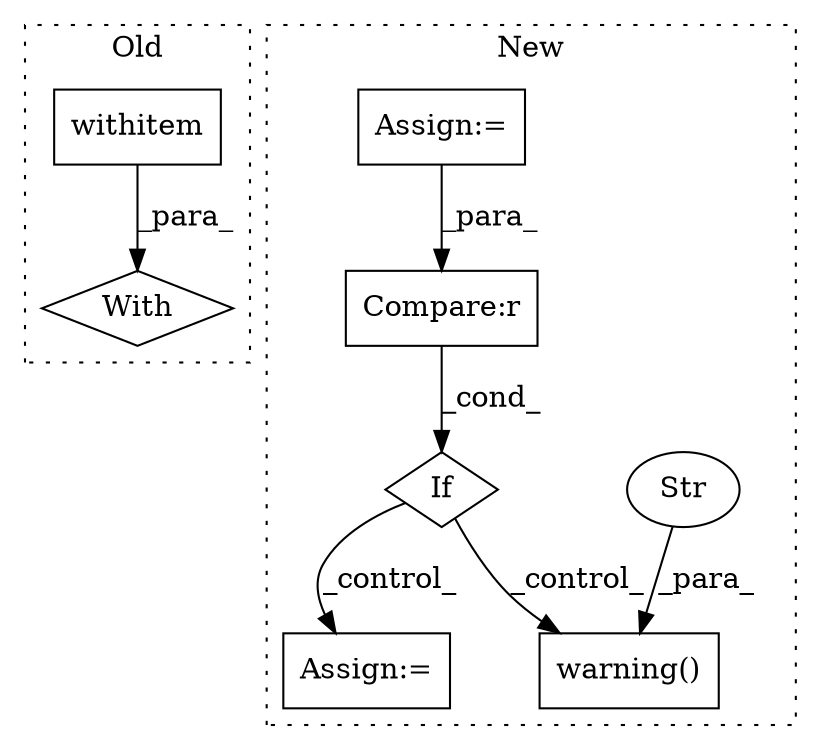 digraph G {
subgraph cluster0 {
1 [label="With" a="39" s="5382,5392" l="5,44" shape="diamond"];
4 [label="withitem" a="49" s="5387" l="5" shape="box"];
label = "Old";
style="dotted";
}
subgraph cluster1 {
2 [label="warning()" a="75" s="7197,7226" l="15,1" shape="box"];
3 [label="Str" a="66" s="7212" l="14" shape="ellipse"];
5 [label="If" a="96" s="6007" l="3" shape="diamond"];
6 [label="Assign:=" a="68" s="5612" l="3" shape="box"];
7 [label="Compare:r" a="40" s="6010" l="10" shape="box"];
8 [label="Assign:=" a="68" s="7001" l="3" shape="box"];
label = "New";
style="dotted";
}
3 -> 2 [label="_para_"];
4 -> 1 [label="_para_"];
5 -> 2 [label="_control_"];
5 -> 8 [label="_control_"];
6 -> 7 [label="_para_"];
7 -> 5 [label="_cond_"];
}